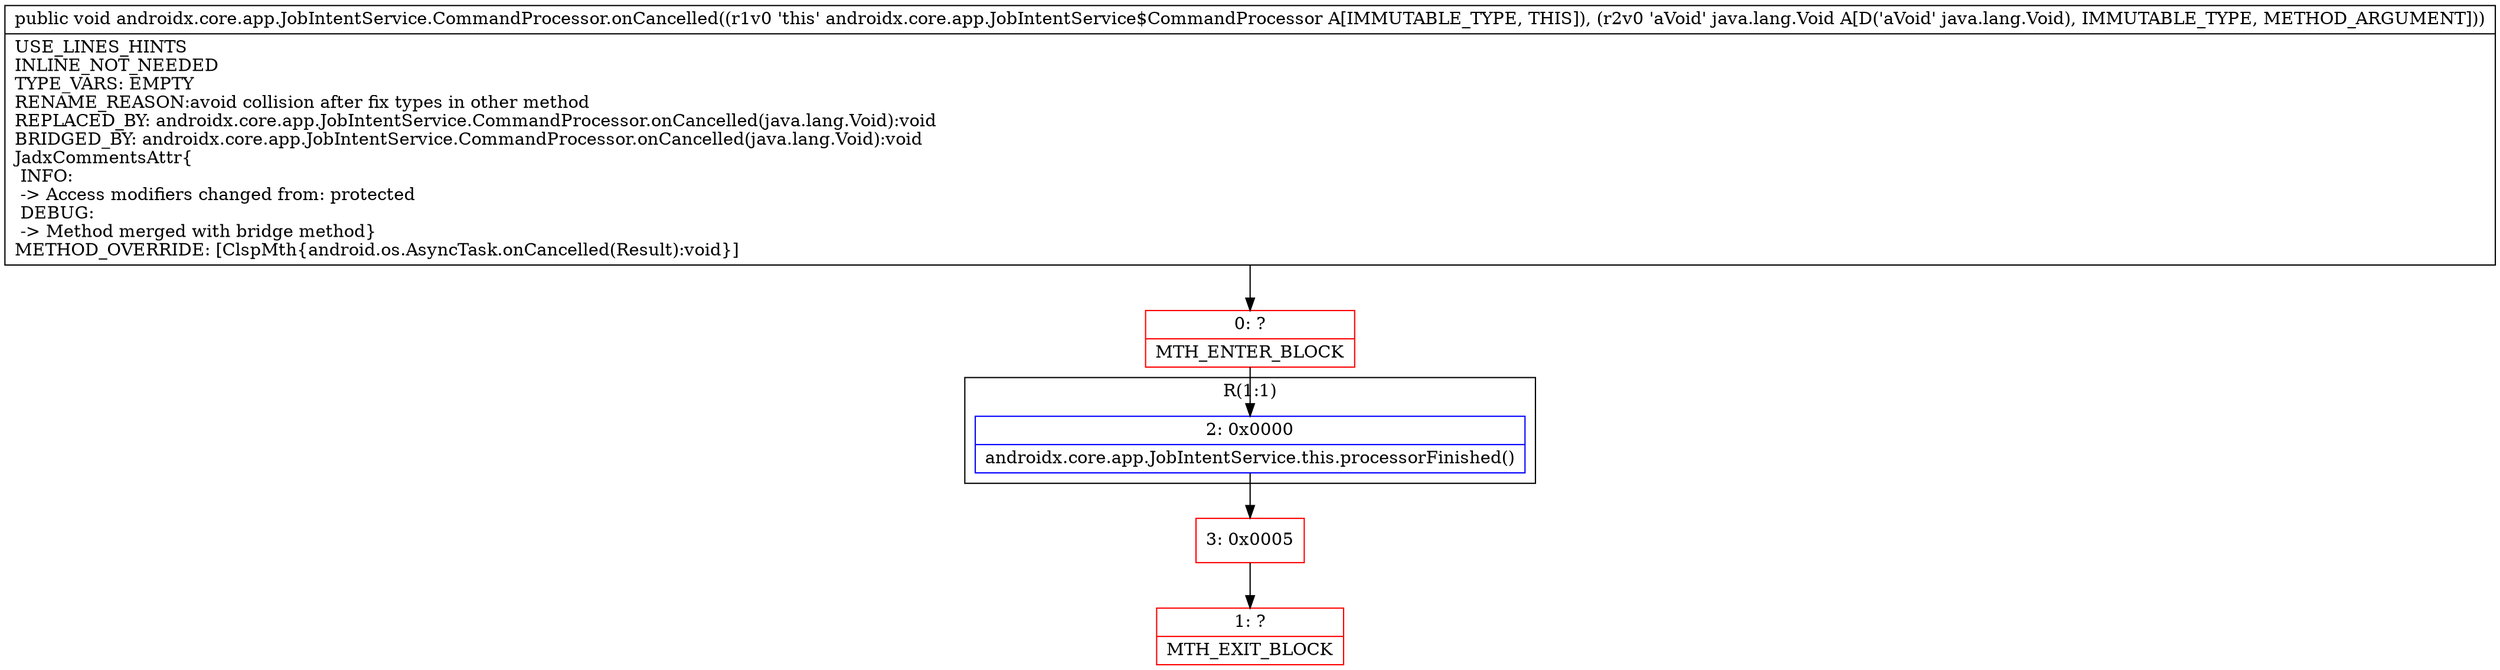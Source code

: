 digraph "CFG forandroidx.core.app.JobIntentService.CommandProcessor.onCancelled(Ljava\/lang\/Void;)V" {
subgraph cluster_Region_193457813 {
label = "R(1:1)";
node [shape=record,color=blue];
Node_2 [shape=record,label="{2\:\ 0x0000|androidx.core.app.JobIntentService.this.processorFinished()\l}"];
}
Node_0 [shape=record,color=red,label="{0\:\ ?|MTH_ENTER_BLOCK\l}"];
Node_3 [shape=record,color=red,label="{3\:\ 0x0005}"];
Node_1 [shape=record,color=red,label="{1\:\ ?|MTH_EXIT_BLOCK\l}"];
MethodNode[shape=record,label="{public void androidx.core.app.JobIntentService.CommandProcessor.onCancelled((r1v0 'this' androidx.core.app.JobIntentService$CommandProcessor A[IMMUTABLE_TYPE, THIS]), (r2v0 'aVoid' java.lang.Void A[D('aVoid' java.lang.Void), IMMUTABLE_TYPE, METHOD_ARGUMENT]))  | USE_LINES_HINTS\lINLINE_NOT_NEEDED\lTYPE_VARS: EMPTY\lRENAME_REASON:avoid collision after fix types in other method\lREPLACED_BY: androidx.core.app.JobIntentService.CommandProcessor.onCancelled(java.lang.Void):void\lBRIDGED_BY: androidx.core.app.JobIntentService.CommandProcessor.onCancelled(java.lang.Void):void\lJadxCommentsAttr\{\l INFO: \l \-\> Access modifiers changed from: protected\l DEBUG: \l \-\> Method merged with bridge method\}\lMETHOD_OVERRIDE: [ClspMth\{android.os.AsyncTask.onCancelled(Result):void\}]\l}"];
MethodNode -> Node_0;Node_2 -> Node_3;
Node_0 -> Node_2;
Node_3 -> Node_1;
}

